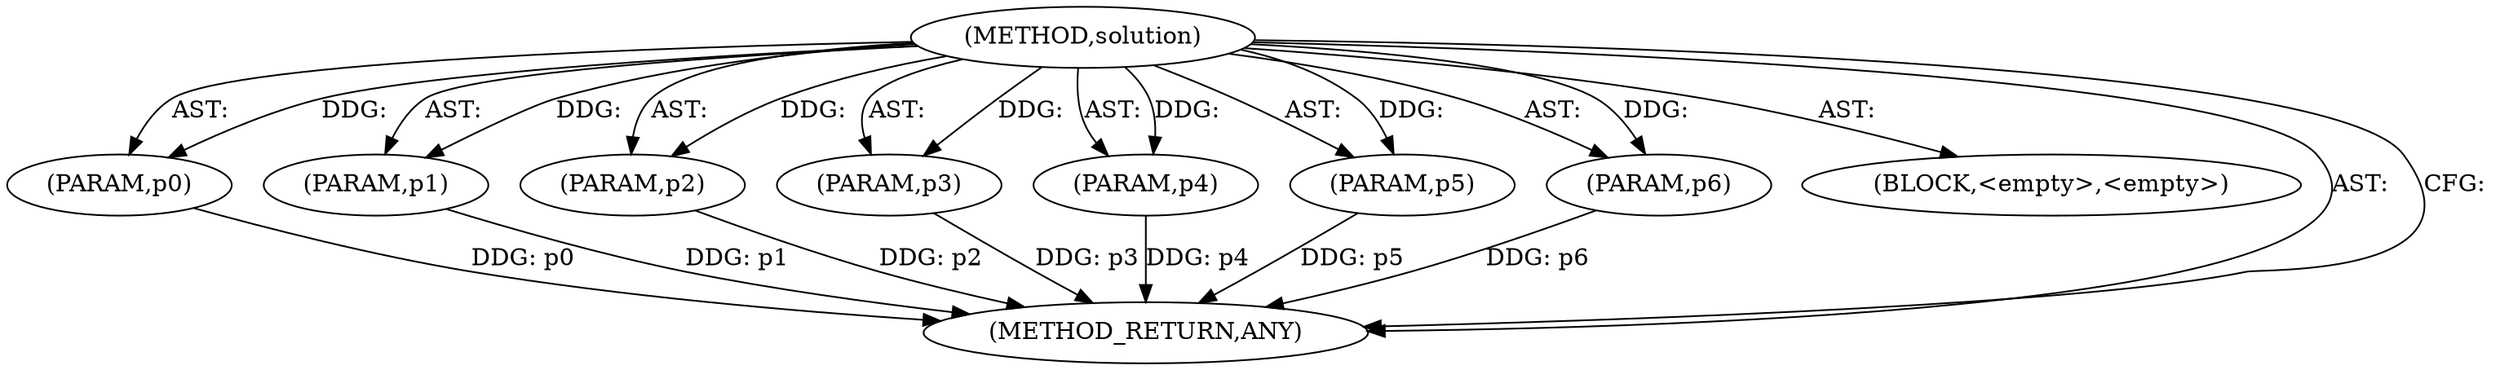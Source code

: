digraph "solution" {  
"245" [label = <(METHOD,solution)> ]
"246" [label = <(PARAM,p0)> ]
"247" [label = <(PARAM,p1)> ]
"248" [label = <(PARAM,p2)> ]
"249" [label = <(PARAM,p3)> ]
"250" [label = <(PARAM,p4)> ]
"251" [label = <(PARAM,p5)> ]
"252" [label = <(PARAM,p6)> ]
"253" [label = <(BLOCK,&lt;empty&gt;,&lt;empty&gt;)> ]
"254" [label = <(METHOD_RETURN,ANY)> ]
  "245" -> "246"  [ label = "AST: "] 
  "245" -> "247"  [ label = "AST: "] 
  "245" -> "253"  [ label = "AST: "] 
  "245" -> "248"  [ label = "AST: "] 
  "245" -> "254"  [ label = "AST: "] 
  "245" -> "249"  [ label = "AST: "] 
  "245" -> "250"  [ label = "AST: "] 
  "245" -> "251"  [ label = "AST: "] 
  "245" -> "252"  [ label = "AST: "] 
  "245" -> "254"  [ label = "CFG: "] 
  "246" -> "254"  [ label = "DDG: p0"] 
  "247" -> "254"  [ label = "DDG: p1"] 
  "248" -> "254"  [ label = "DDG: p2"] 
  "249" -> "254"  [ label = "DDG: p3"] 
  "250" -> "254"  [ label = "DDG: p4"] 
  "251" -> "254"  [ label = "DDG: p5"] 
  "252" -> "254"  [ label = "DDG: p6"] 
  "245" -> "246"  [ label = "DDG: "] 
  "245" -> "247"  [ label = "DDG: "] 
  "245" -> "248"  [ label = "DDG: "] 
  "245" -> "249"  [ label = "DDG: "] 
  "245" -> "250"  [ label = "DDG: "] 
  "245" -> "251"  [ label = "DDG: "] 
  "245" -> "252"  [ label = "DDG: "] 
}
